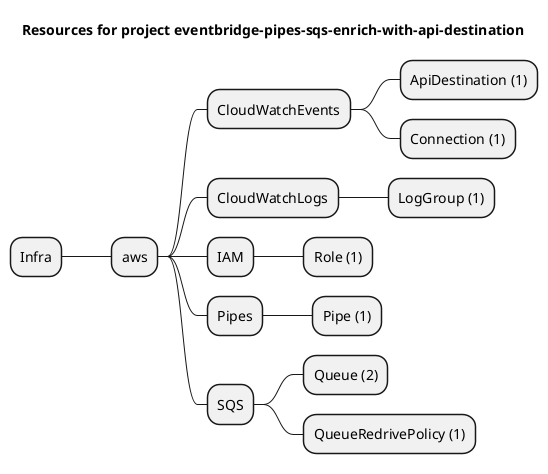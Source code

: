 @startmindmap
title Resources for project eventbridge-pipes-sqs-enrich-with-api-destination
skinparam monochrome true
+ Infra
++ aws
+++ CloudWatchEvents
++++ ApiDestination (1)
++++ Connection (1)
+++ CloudWatchLogs
++++ LogGroup (1)
+++ IAM
++++ Role (1)
+++ Pipes
++++ Pipe (1)
+++ SQS
++++ Queue (2)
++++ QueueRedrivePolicy (1)
@endmindmap